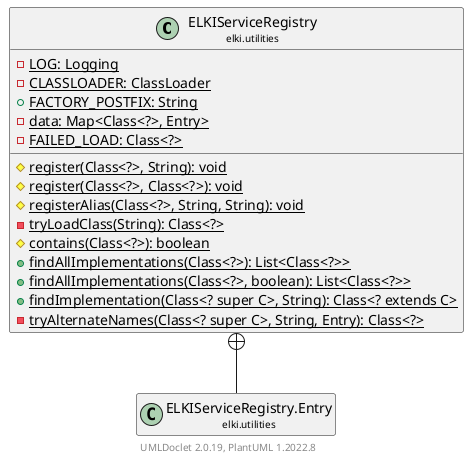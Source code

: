 @startuml
    remove .*\.(Instance|Par|Parameterizer|Factory)$
    set namespaceSeparator none
    hide empty fields
    hide empty methods

    class "<size:14>ELKIServiceRegistry\n<size:10>elki.utilities" as elki.utilities.ELKIServiceRegistry [[ELKIServiceRegistry.html]] {
        {static} -LOG: Logging
        {static} -CLASSLOADER: ClassLoader
        {static} +FACTORY_POSTFIX: String
        {static} -data: Map<Class<?>, Entry>
        {static} -FAILED_LOAD: Class<?>
        {static} #register(Class<?>, String): void
        {static} #register(Class<?>, Class<?>): void
        {static} #registerAlias(Class<?>, String, String): void
        {static} -tryLoadClass(String): Class<?>
        {static} #contains(Class<?>): boolean
        {static} +findAllImplementations(Class<?>): List<Class<?>>
        {static} +findAllImplementations(Class<?>, boolean): List<Class<?>>
        {static} +findImplementation(Class<? super C>, String): Class<? extends C>
        {static} -tryAlternateNames(Class<? super C>, String, Entry): Class<?>
    }
    class "<size:14>ELKIServiceRegistry.Entry\n<size:10>elki.utilities" as elki.utilities.ELKIServiceRegistry.Entry [[ELKIServiceRegistry.Entry.html]]

    elki.utilities.ELKIServiceRegistry +-- elki.utilities.ELKIServiceRegistry.Entry

    center footer UMLDoclet 2.0.19, PlantUML 1.2022.8
@enduml
